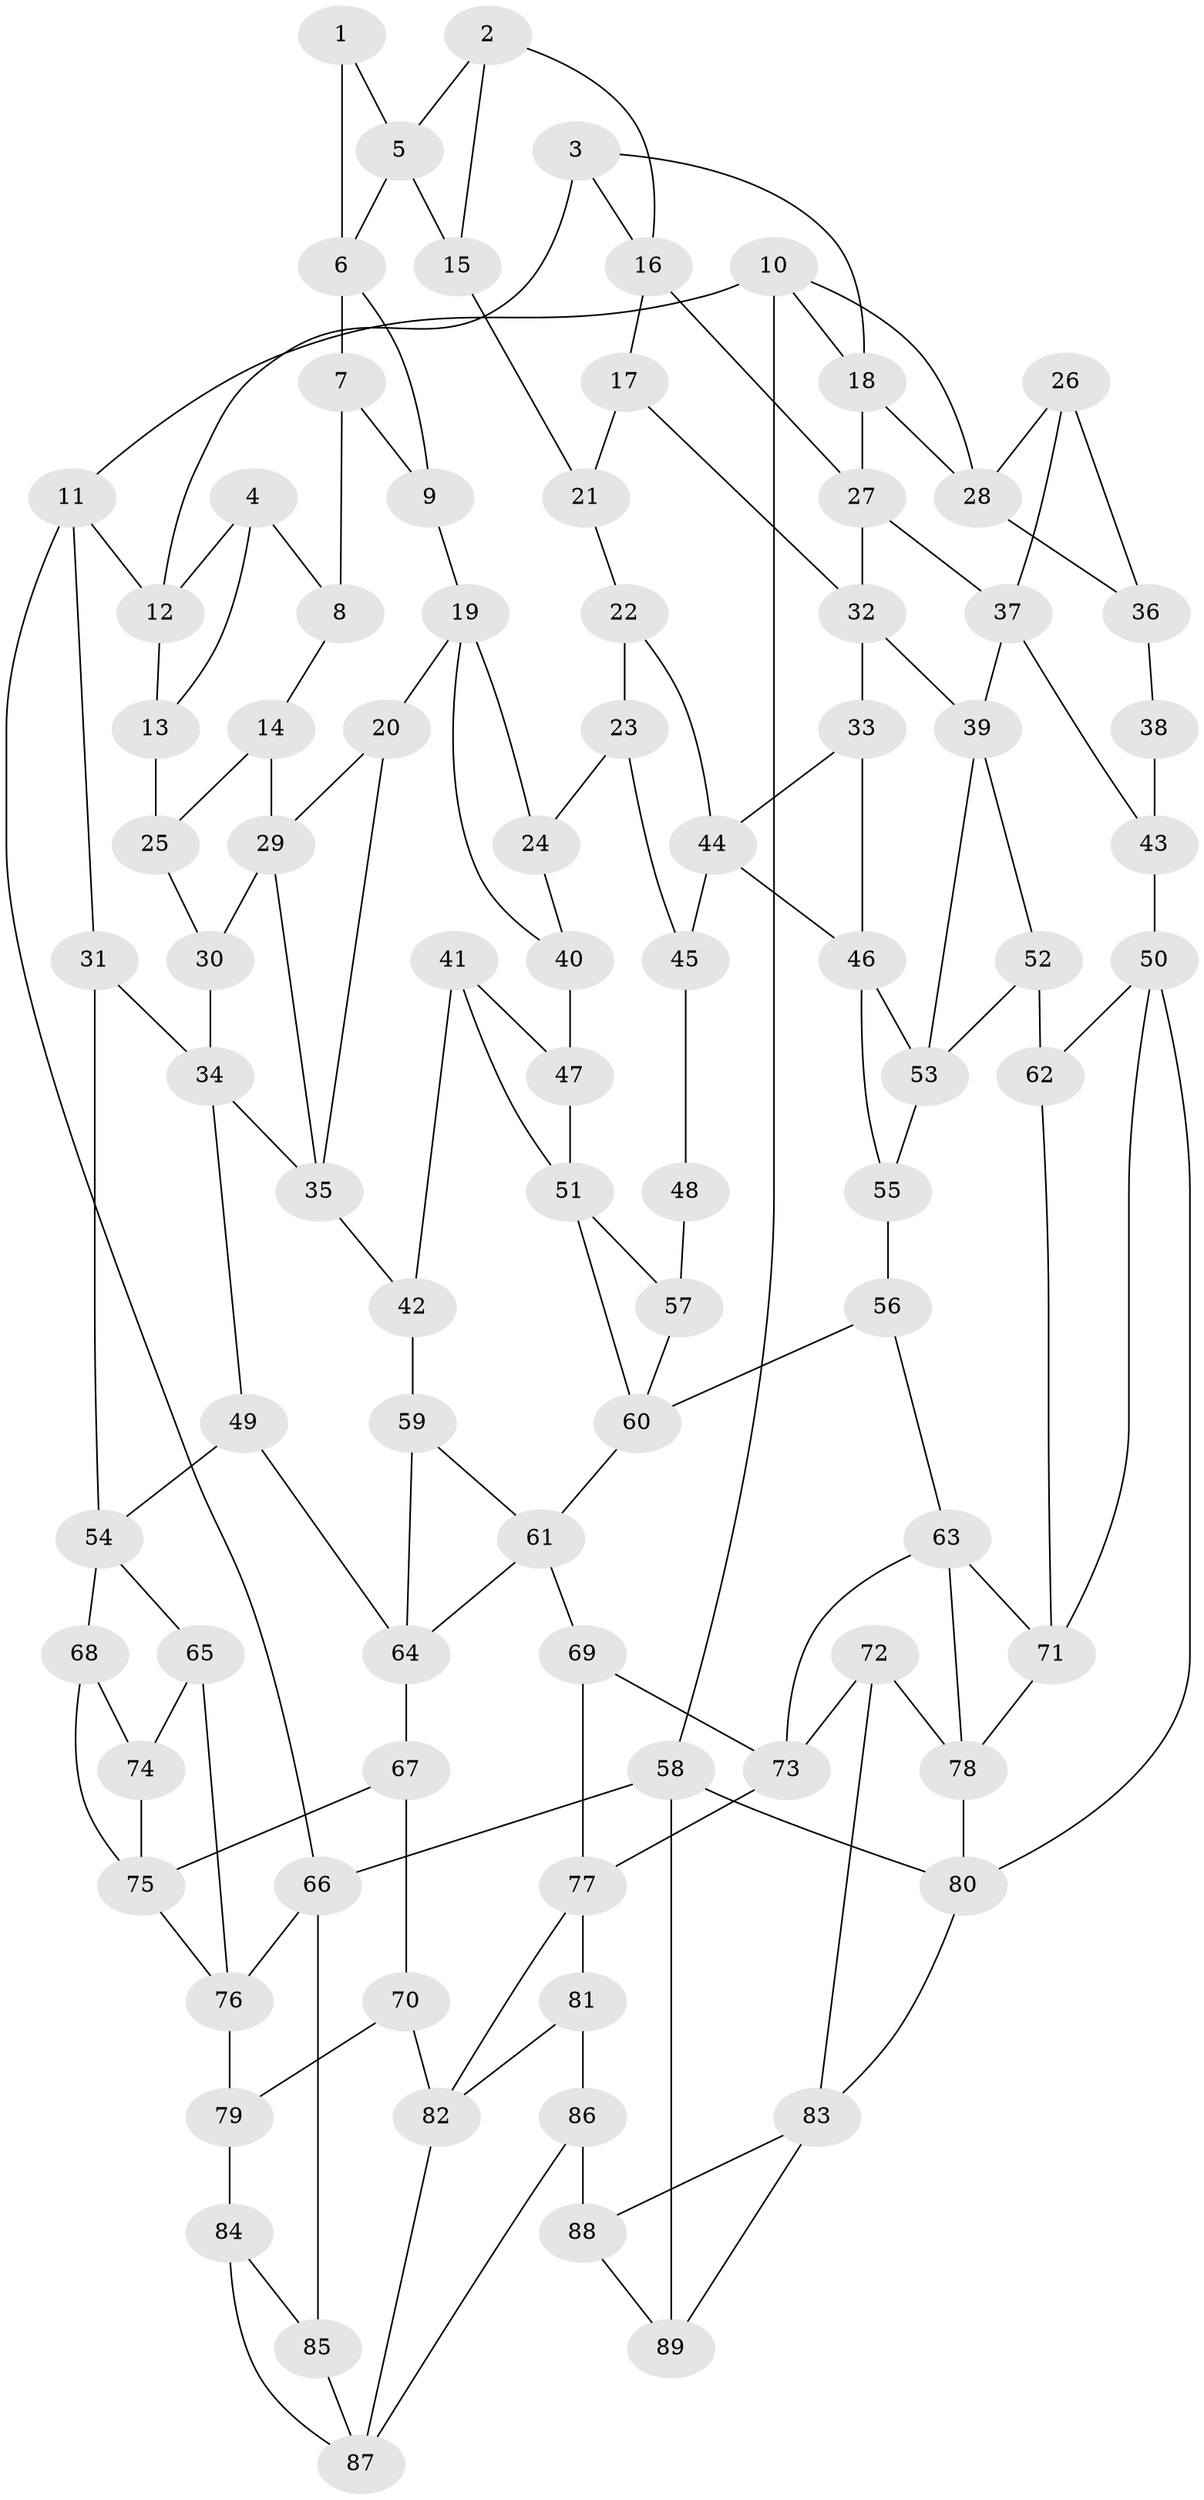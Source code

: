 // original degree distribution, {3: 0.02702702702702703, 5: 0.5, 4: 0.22972972972972974, 6: 0.24324324324324326}
// Generated by graph-tools (version 1.1) at 2025/38/03/04/25 23:38:22]
// undirected, 89 vertices, 151 edges
graph export_dot {
  node [color=gray90,style=filled];
  1;
  2;
  3;
  4;
  5;
  6;
  7;
  8;
  9;
  10;
  11;
  12;
  13;
  14;
  15;
  16;
  17;
  18;
  19;
  20;
  21;
  22;
  23;
  24;
  25;
  26;
  27;
  28;
  29;
  30;
  31;
  32;
  33;
  34;
  35;
  36;
  37;
  38;
  39;
  40;
  41;
  42;
  43;
  44;
  45;
  46;
  47;
  48;
  49;
  50;
  51;
  52;
  53;
  54;
  55;
  56;
  57;
  58;
  59;
  60;
  61;
  62;
  63;
  64;
  65;
  66;
  67;
  68;
  69;
  70;
  71;
  72;
  73;
  74;
  75;
  76;
  77;
  78;
  79;
  80;
  81;
  82;
  83;
  84;
  85;
  86;
  87;
  88;
  89;
  1 -- 5 [weight=1.0];
  1 -- 6 [weight=1.0];
  2 -- 5 [weight=1.0];
  2 -- 15 [weight=1.0];
  2 -- 16 [weight=1.0];
  3 -- 12 [weight=1.0];
  3 -- 16 [weight=1.0];
  3 -- 18 [weight=1.0];
  4 -- 8 [weight=1.0];
  4 -- 12 [weight=1.0];
  4 -- 13 [weight=1.0];
  5 -- 6 [weight=1.0];
  5 -- 15 [weight=1.0];
  6 -- 7 [weight=1.0];
  6 -- 9 [weight=1.0];
  7 -- 8 [weight=2.0];
  7 -- 9 [weight=1.0];
  8 -- 14 [weight=1.0];
  9 -- 19 [weight=1.0];
  10 -- 11 [weight=1.0];
  10 -- 18 [weight=1.0];
  10 -- 28 [weight=1.0];
  10 -- 58 [weight=1.0];
  11 -- 12 [weight=1.0];
  11 -- 31 [weight=1.0];
  11 -- 66 [weight=1.0];
  12 -- 13 [weight=1.0];
  13 -- 25 [weight=2.0];
  14 -- 25 [weight=1.0];
  14 -- 29 [weight=1.0];
  15 -- 21 [weight=2.0];
  16 -- 17 [weight=1.0];
  16 -- 27 [weight=1.0];
  17 -- 21 [weight=1.0];
  17 -- 32 [weight=1.0];
  18 -- 27 [weight=1.0];
  18 -- 28 [weight=1.0];
  19 -- 20 [weight=1.0];
  19 -- 24 [weight=1.0];
  19 -- 40 [weight=1.0];
  20 -- 29 [weight=1.0];
  20 -- 35 [weight=1.0];
  21 -- 22 [weight=1.0];
  22 -- 23 [weight=1.0];
  22 -- 44 [weight=1.0];
  23 -- 24 [weight=1.0];
  23 -- 45 [weight=1.0];
  24 -- 40 [weight=1.0];
  25 -- 30 [weight=1.0];
  26 -- 28 [weight=1.0];
  26 -- 36 [weight=1.0];
  26 -- 37 [weight=1.0];
  27 -- 32 [weight=1.0];
  27 -- 37 [weight=1.0];
  28 -- 36 [weight=1.0];
  29 -- 30 [weight=1.0];
  29 -- 35 [weight=1.0];
  30 -- 34 [weight=1.0];
  31 -- 34 [weight=1.0];
  31 -- 54 [weight=1.0];
  32 -- 33 [weight=1.0];
  32 -- 39 [weight=1.0];
  33 -- 44 [weight=1.0];
  33 -- 46 [weight=1.0];
  34 -- 35 [weight=1.0];
  34 -- 49 [weight=1.0];
  35 -- 42 [weight=1.0];
  36 -- 38 [weight=2.0];
  37 -- 39 [weight=1.0];
  37 -- 43 [weight=1.0];
  38 -- 43 [weight=2.0];
  39 -- 52 [weight=1.0];
  39 -- 53 [weight=1.0];
  40 -- 47 [weight=2.0];
  41 -- 42 [weight=1.0];
  41 -- 47 [weight=1.0];
  41 -- 51 [weight=1.0];
  42 -- 59 [weight=2.0];
  43 -- 50 [weight=1.0];
  44 -- 45 [weight=1.0];
  44 -- 46 [weight=1.0];
  45 -- 48 [weight=1.0];
  46 -- 53 [weight=1.0];
  46 -- 55 [weight=1.0];
  47 -- 51 [weight=1.0];
  48 -- 57 [weight=2.0];
  49 -- 54 [weight=1.0];
  49 -- 64 [weight=1.0];
  50 -- 62 [weight=1.0];
  50 -- 71 [weight=1.0];
  50 -- 80 [weight=1.0];
  51 -- 57 [weight=1.0];
  51 -- 60 [weight=1.0];
  52 -- 53 [weight=1.0];
  52 -- 62 [weight=2.0];
  53 -- 55 [weight=1.0];
  54 -- 65 [weight=1.0];
  54 -- 68 [weight=1.0];
  55 -- 56 [weight=1.0];
  56 -- 60 [weight=1.0];
  56 -- 63 [weight=1.0];
  57 -- 60 [weight=1.0];
  58 -- 66 [weight=1.0];
  58 -- 80 [weight=1.0];
  58 -- 89 [weight=1.0];
  59 -- 61 [weight=1.0];
  59 -- 64 [weight=1.0];
  60 -- 61 [weight=1.0];
  61 -- 64 [weight=1.0];
  61 -- 69 [weight=1.0];
  62 -- 71 [weight=1.0];
  63 -- 71 [weight=1.0];
  63 -- 73 [weight=1.0];
  63 -- 78 [weight=1.0];
  64 -- 67 [weight=1.0];
  65 -- 74 [weight=1.0];
  65 -- 76 [weight=1.0];
  66 -- 76 [weight=1.0];
  66 -- 85 [weight=1.0];
  67 -- 70 [weight=1.0];
  67 -- 75 [weight=1.0];
  68 -- 74 [weight=1.0];
  68 -- 75 [weight=1.0];
  69 -- 73 [weight=1.0];
  69 -- 77 [weight=1.0];
  70 -- 79 [weight=1.0];
  70 -- 82 [weight=1.0];
  71 -- 78 [weight=1.0];
  72 -- 73 [weight=1.0];
  72 -- 78 [weight=1.0];
  72 -- 83 [weight=1.0];
  73 -- 77 [weight=1.0];
  74 -- 75 [weight=1.0];
  75 -- 76 [weight=1.0];
  76 -- 79 [weight=1.0];
  77 -- 81 [weight=1.0];
  77 -- 82 [weight=1.0];
  78 -- 80 [weight=1.0];
  79 -- 84 [weight=2.0];
  80 -- 83 [weight=1.0];
  81 -- 82 [weight=1.0];
  81 -- 86 [weight=1.0];
  82 -- 87 [weight=1.0];
  83 -- 88 [weight=1.0];
  83 -- 89 [weight=1.0];
  84 -- 85 [weight=1.0];
  84 -- 87 [weight=1.0];
  85 -- 87 [weight=1.0];
  86 -- 87 [weight=1.0];
  86 -- 88 [weight=2.0];
  88 -- 89 [weight=1.0];
}
